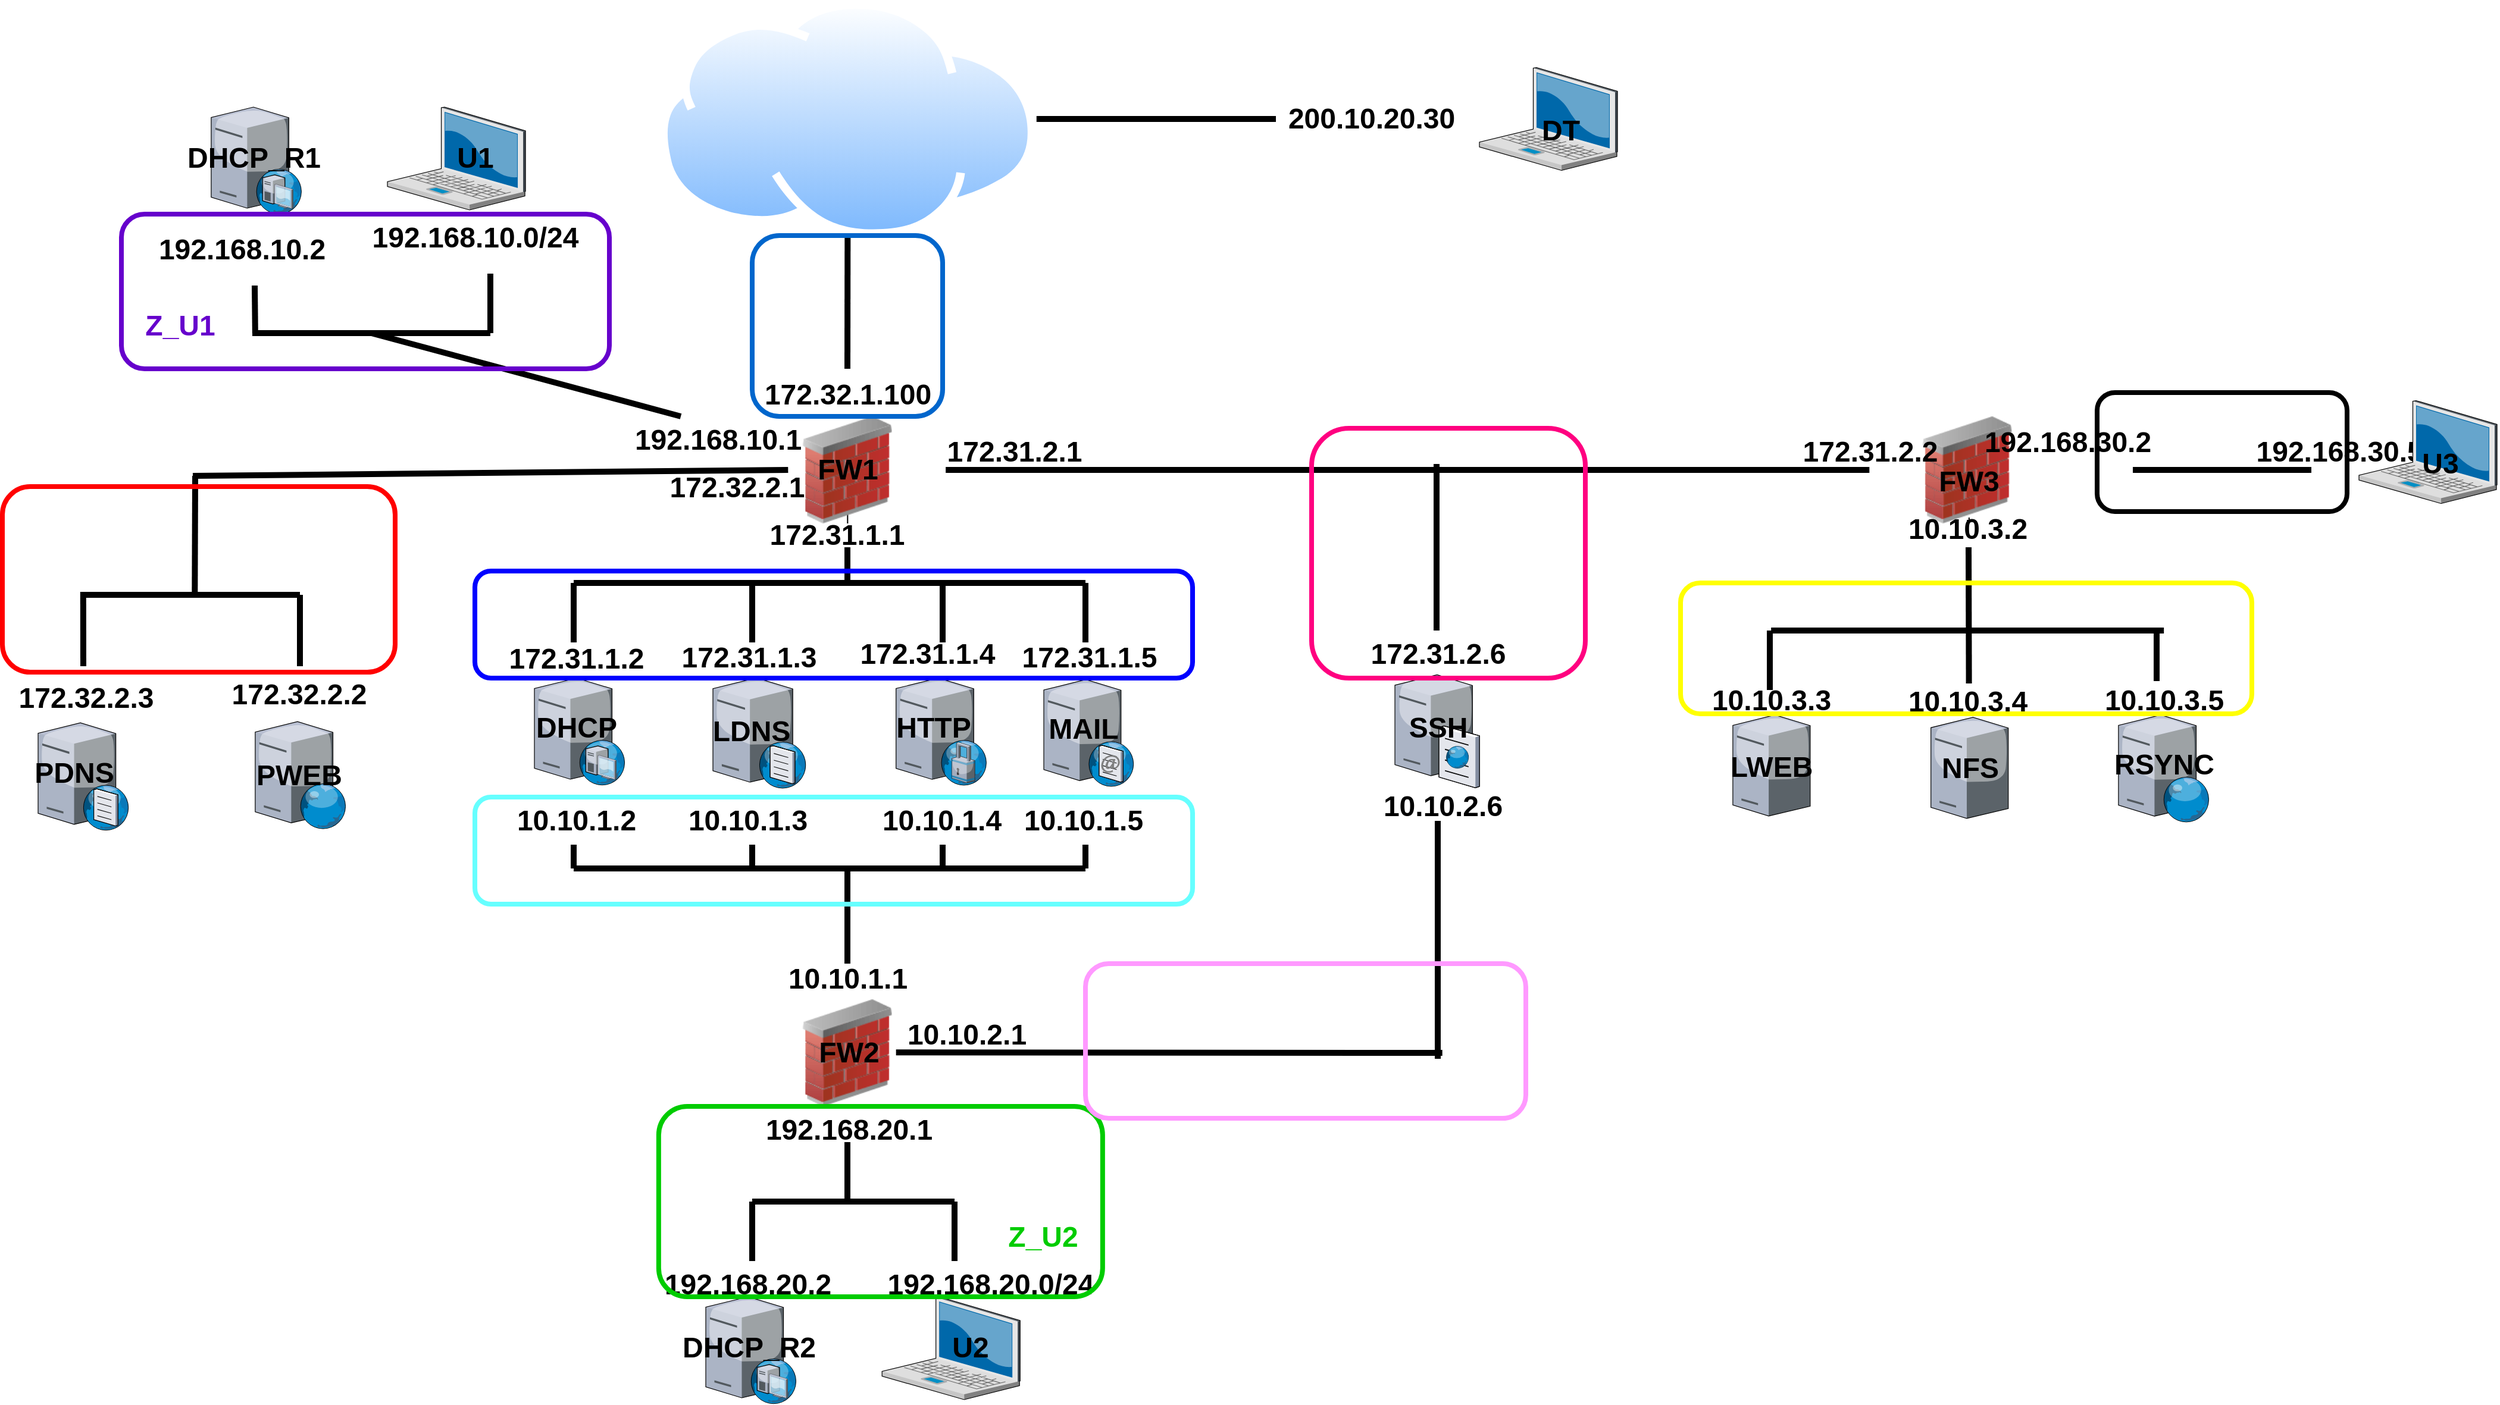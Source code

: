 <mxfile version="20.5.1" type="github">
  <diagram id="6a731a19-8d31-9384-78a2-239565b7b9f0" name="Page-1">
    <mxGraphModel dx="4001" dy="2646" grid="1" gridSize="10" guides="1" tooltips="1" connect="1" arrows="1" fold="1" page="1" pageScale="1" pageWidth="1169" pageHeight="1654" background="#FFFFFF" math="0" shadow="0">
      <root>
        <mxCell id="0" />
        <mxCell id="1" parent="0" />
        <mxCell id="1jXCcoFpXVr-cj9uIh6z-17" style="edgeStyle=elbowEdgeStyle;rounded=0;orthogonalLoop=1;jettySize=auto;elbow=vertical;html=1;exitX=0.5;exitY=1;exitDx=0;exitDy=0;endArrow=none;endFill=0;" parent="1" source="1YaqFMHaYyieEzxT80kR-2257" edge="1">
          <mxGeometry relative="1" as="geometry">
            <mxPoint x="-1409.84" y="-1225" as="targetPoint" />
          </mxGeometry>
        </mxCell>
        <mxCell id="1jXCcoFpXVr-cj9uIh6z-40" style="edgeStyle=none;rounded=0;orthogonalLoop=1;jettySize=auto;html=1;strokeColor=default;endArrow=none;endFill=0;strokeWidth=5;" parent="1" edge="1">
          <mxGeometry relative="1" as="geometry">
            <mxPoint x="-1410" y="-1160" as="targetPoint" />
            <mxPoint x="-1410" y="-1190" as="sourcePoint" />
          </mxGeometry>
        </mxCell>
        <mxCell id="1YaqFMHaYyieEzxT80kR-2257" value="" style="image;html=1;image=img/lib/clip_art/networking/Firewall_02_128x128.png" parent="1" vertex="1">
          <mxGeometry x="-1492.26" y="-1300" width="164.84" height="90" as="geometry" />
        </mxCell>
        <mxCell id="1YaqFMHaYyieEzxT80kR-2258" value="" style="aspect=fixed;perimeter=ellipsePerimeter;html=1;align=center;shadow=0;dashed=0;spacingTop=3;image;image=img/lib/active_directory/internet_cloud.svg;" parent="1" vertex="1">
          <mxGeometry x="-1568.57" y="-1650" width="317.46" height="200" as="geometry" />
        </mxCell>
        <mxCell id="1YaqFMHaYyieEzxT80kR-2264" style="rounded=1;orthogonalLoop=1;jettySize=auto;html=1;strokeColor=#000000;endArrow=none;endFill=0;strokeWidth=5;" parent="1" target="1YaqFMHaYyieEzxT80kR-2258" edge="1">
          <mxGeometry relative="1" as="geometry">
            <mxPoint x="-1410" y="-1340" as="sourcePoint" />
          </mxGeometry>
        </mxCell>
        <mxCell id="1YaqFMHaYyieEzxT80kR-2265" value="FW1" style="text;strokeColor=none;fillColor=none;html=1;fontSize=24;fontStyle=1;verticalAlign=middle;align=center;" parent="1" vertex="1">
          <mxGeometry x="-1459.84" y="-1275" width="100" height="40" as="geometry" />
        </mxCell>
        <mxCell id="1YaqFMHaYyieEzxT80kR-2283" value="" style="verticalLabelPosition=bottom;sketch=0;aspect=fixed;html=1;verticalAlign=top;strokeColor=none;align=center;outlineConnect=0;shape=mxgraph.citrix.dhcp_server;" parent="1" vertex="1">
          <mxGeometry x="-1673" y="-1080" width="76" height="90" as="geometry" />
        </mxCell>
        <mxCell id="1YaqFMHaYyieEzxT80kR-2284" value="" style="verticalLabelPosition=bottom;sketch=0;aspect=fixed;html=1;verticalAlign=top;strokeColor=none;align=center;outlineConnect=0;shape=mxgraph.citrix.dns_server;" parent="1" vertex="1">
          <mxGeometry x="-1523" y="-1082.5" width="78.57" height="95" as="geometry" />
        </mxCell>
        <mxCell id="1YaqFMHaYyieEzxT80kR-2285" value="DHCP" style="text;strokeColor=none;fillColor=none;html=1;fontSize=24;fontStyle=1;verticalAlign=middle;align=center;" parent="1" vertex="1">
          <mxGeometry x="-1673" y="-1048.43" width="70" height="20" as="geometry" />
        </mxCell>
        <mxCell id="1YaqFMHaYyieEzxT80kR-2286" value="LDNS" style="text;strokeColor=none;fillColor=none;html=1;fontSize=24;fontStyle=1;verticalAlign=middle;align=center;" parent="1" vertex="1">
          <mxGeometry x="-1523" y="-1045.94" width="63.84" height="21.87" as="geometry" />
        </mxCell>
        <mxCell id="1YaqFMHaYyieEzxT80kR-2288" value="" style="verticalLabelPosition=bottom;sketch=0;aspect=fixed;html=1;verticalAlign=top;strokeColor=none;align=center;outlineConnect=0;shape=mxgraph.citrix.proxy_server;" parent="1" vertex="1">
          <mxGeometry x="-1369.16" y="-1080.01" width="76.5" height="90" as="geometry" />
        </mxCell>
        <mxCell id="1jXCcoFpXVr-cj9uIh6z-9" value="HTTP" style="text;strokeColor=none;fillColor=none;html=1;fontSize=24;fontStyle=1;verticalAlign=middle;align=center;" parent="1" vertex="1">
          <mxGeometry x="-1369.16" y="-1044.68" width="62.09" height="12.5" as="geometry" />
        </mxCell>
        <mxCell id="1jXCcoFpXVr-cj9uIh6z-41" value="" style="endArrow=none;html=1;rounded=0;strokeColor=default;strokeWidth=5;" parent="1" edge="1">
          <mxGeometry width="50" height="50" relative="1" as="geometry">
            <mxPoint x="-1640" y="-1160" as="sourcePoint" />
            <mxPoint x="-1210" y="-1160" as="targetPoint" />
          </mxGeometry>
        </mxCell>
        <mxCell id="1jXCcoFpXVr-cj9uIh6z-43" value="" style="endArrow=none;html=1;rounded=0;strokeColor=default;strokeWidth=5;" parent="1" edge="1">
          <mxGeometry width="50" height="50" relative="1" as="geometry">
            <mxPoint x="-1640" y="-1110" as="sourcePoint" />
            <mxPoint x="-1640" y="-1160" as="targetPoint" />
          </mxGeometry>
        </mxCell>
        <mxCell id="1jXCcoFpXVr-cj9uIh6z-44" value="" style="endArrow=none;html=1;rounded=0;strokeColor=default;strokeWidth=5;" parent="1" edge="1">
          <mxGeometry width="50" height="50" relative="1" as="geometry">
            <mxPoint x="-1490" y="-1110" as="sourcePoint" />
            <mxPoint x="-1490" y="-1160" as="targetPoint" />
          </mxGeometry>
        </mxCell>
        <mxCell id="1jXCcoFpXVr-cj9uIh6z-45" value="" style="endArrow=none;html=1;rounded=0;strokeColor=default;strokeWidth=5;" parent="1" edge="1">
          <mxGeometry width="50" height="50" relative="1" as="geometry">
            <mxPoint x="-1330" y="-1110" as="sourcePoint" />
            <mxPoint x="-1330" y="-1160" as="targetPoint" />
          </mxGeometry>
        </mxCell>
        <mxCell id="1jXCcoFpXVr-cj9uIh6z-47" value="" style="endArrow=none;html=1;rounded=0;strokeColor=default;strokeWidth=5;" parent="1" edge="1">
          <mxGeometry width="50" height="50" relative="1" as="geometry">
            <mxPoint x="-1210" y="-1110" as="sourcePoint" />
            <mxPoint x="-1210" y="-1160" as="targetPoint" />
          </mxGeometry>
        </mxCell>
        <mxCell id="1jXCcoFpXVr-cj9uIh6z-48" value="" style="endArrow=none;html=1;rounded=0;strokeColor=default;strokeWidth=5;" parent="1" edge="1">
          <mxGeometry width="50" height="50" relative="1" as="geometry">
            <mxPoint x="-1640" y="-920" as="sourcePoint" />
            <mxPoint x="-1210" y="-920" as="targetPoint" />
          </mxGeometry>
        </mxCell>
        <mxCell id="1jXCcoFpXVr-cj9uIh6z-49" value="" style="endArrow=none;html=1;rounded=0;strokeColor=default;strokeWidth=5;" parent="1" edge="1">
          <mxGeometry width="50" height="50" relative="1" as="geometry">
            <mxPoint x="-1640" y="-940" as="sourcePoint" />
            <mxPoint x="-1640" y="-920" as="targetPoint" />
          </mxGeometry>
        </mxCell>
        <mxCell id="1jXCcoFpXVr-cj9uIh6z-50" value="" style="endArrow=none;html=1;rounded=0;strokeColor=default;strokeWidth=5;" parent="1" edge="1">
          <mxGeometry width="50" height="50" relative="1" as="geometry">
            <mxPoint x="-1490" y="-940" as="sourcePoint" />
            <mxPoint x="-1490" y="-920" as="targetPoint" />
          </mxGeometry>
        </mxCell>
        <mxCell id="1jXCcoFpXVr-cj9uIh6z-51" value="" style="endArrow=none;html=1;rounded=0;strokeColor=default;strokeWidth=5;" parent="1" edge="1">
          <mxGeometry width="50" height="50" relative="1" as="geometry">
            <mxPoint x="-1330" y="-940" as="sourcePoint" />
            <mxPoint x="-1330" y="-920" as="targetPoint" />
          </mxGeometry>
        </mxCell>
        <mxCell id="1jXCcoFpXVr-cj9uIh6z-52" value="" style="endArrow=none;html=1;rounded=0;strokeColor=default;strokeWidth=5;" parent="1" edge="1">
          <mxGeometry width="50" height="50" relative="1" as="geometry">
            <mxPoint x="-1210" y="-940" as="sourcePoint" />
            <mxPoint x="-1210" y="-920" as="targetPoint" />
          </mxGeometry>
        </mxCell>
        <mxCell id="1jXCcoFpXVr-cj9uIh6z-53" style="edgeStyle=elbowEdgeStyle;rounded=0;orthogonalLoop=1;jettySize=auto;elbow=vertical;html=1;exitX=0.5;exitY=1;exitDx=0;exitDy=0;endArrow=none;endFill=0;" parent="1" source="1jXCcoFpXVr-cj9uIh6z-54" edge="1">
          <mxGeometry relative="1" as="geometry">
            <mxPoint x="-467.58" y="-1215" as="targetPoint" />
          </mxGeometry>
        </mxCell>
        <mxCell id="1jXCcoFpXVr-cj9uIh6z-54" value="" style="image;html=1;image=img/lib/clip_art/networking/Firewall_02_128x128.png" parent="1" vertex="1">
          <mxGeometry x="-551.33" y="-1300" width="164.84" height="90" as="geometry" />
        </mxCell>
        <mxCell id="1jXCcoFpXVr-cj9uIh6z-55" value="FW3" style="text;strokeColor=none;fillColor=none;html=1;fontSize=24;fontStyle=1;verticalAlign=middle;align=center;" parent="1" vertex="1">
          <mxGeometry x="-517.58" y="-1265" width="100" height="40" as="geometry" />
        </mxCell>
        <mxCell id="1jXCcoFpXVr-cj9uIh6z-57" value="" style="endArrow=none;html=1;rounded=0;strokeColor=#000000;strokeWidth=5;" parent="1" edge="1">
          <mxGeometry width="50" height="50" relative="1" as="geometry">
            <mxPoint x="-1958.35" y="-1150" as="sourcePoint" />
            <mxPoint x="-1958" y="-1250" as="targetPoint" />
          </mxGeometry>
        </mxCell>
        <mxCell id="1jXCcoFpXVr-cj9uIh6z-58" value="" style="endArrow=none;html=1;rounded=0;strokeColor=#000000;strokeWidth=5;" parent="1" edge="1">
          <mxGeometry width="50" height="50" relative="1" as="geometry">
            <mxPoint x="-2050" y="-1150" as="sourcePoint" />
            <mxPoint x="-1870" y="-1150" as="targetPoint" />
            <Array as="points">
              <mxPoint x="-1957.58" y="-1150" />
            </Array>
          </mxGeometry>
        </mxCell>
        <mxCell id="1jXCcoFpXVr-cj9uIh6z-59" value="" style="verticalLabelPosition=bottom;sketch=0;aspect=fixed;html=1;verticalAlign=top;strokeColor=none;align=center;outlineConnect=0;shape=mxgraph.citrix.smtp_server;" parent="1" vertex="1">
          <mxGeometry x="-1245" y="-1081" width="76" height="92" as="geometry" />
        </mxCell>
        <mxCell id="1jXCcoFpXVr-cj9uIh6z-61" value="" style="verticalLabelPosition=bottom;sketch=0;aspect=fixed;html=1;verticalAlign=top;strokeColor=none;align=center;outlineConnect=0;shape=mxgraph.citrix.dns_server;" parent="1" vertex="1">
          <mxGeometry x="-2090" y="-1044.68" width="76.5" height="92.5" as="geometry" />
        </mxCell>
        <mxCell id="1jXCcoFpXVr-cj9uIh6z-62" value="" style="verticalLabelPosition=bottom;sketch=0;aspect=fixed;html=1;verticalAlign=top;strokeColor=none;align=center;outlineConnect=0;shape=mxgraph.citrix.web_server;" parent="1" vertex="1">
          <mxGeometry x="-1907.58" y="-1043.43" width="76.5" height="90" as="geometry" />
        </mxCell>
        <mxCell id="1jXCcoFpXVr-cj9uIh6z-63" value="" style="endArrow=none;html=1;rounded=0;strokeColor=#000000;strokeWidth=5;" parent="1" edge="1">
          <mxGeometry width="50" height="50" relative="1" as="geometry">
            <mxPoint x="-2052" y="-1090" as="sourcePoint" />
            <mxPoint x="-2052.09" y="-1152.5" as="targetPoint" />
          </mxGeometry>
        </mxCell>
        <mxCell id="1jXCcoFpXVr-cj9uIh6z-64" value="" style="endArrow=none;html=1;rounded=0;strokeColor=#000000;strokeWidth=5;" parent="1" edge="1">
          <mxGeometry width="50" height="50" relative="1" as="geometry">
            <mxPoint x="-1870" y="-1090" as="sourcePoint" />
            <mxPoint x="-1870" y="-1150" as="targetPoint" />
          </mxGeometry>
        </mxCell>
        <mxCell id="1jXCcoFpXVr-cj9uIh6z-65" value="MAIL" style="text;strokeColor=none;fillColor=none;html=1;fontSize=24;fontStyle=1;verticalAlign=middle;align=center;" parent="1" vertex="1">
          <mxGeometry x="-1245" y="-1049.07" width="65" height="25" as="geometry" />
        </mxCell>
        <mxCell id="1jXCcoFpXVr-cj9uIh6z-69" value="" style="endArrow=none;html=1;rounded=0;strokeColor=#000000;strokeWidth=5;entryX=0;entryY=0.5;entryDx=0;entryDy=0;" parent="1" target="1YaqFMHaYyieEzxT80kR-2265" edge="1">
          <mxGeometry width="50" height="50" relative="1" as="geometry">
            <mxPoint x="-1960" y="-1250" as="sourcePoint" />
            <mxPoint x="-1550" y="-1280" as="targetPoint" />
          </mxGeometry>
        </mxCell>
        <mxCell id="1jXCcoFpXVr-cj9uIh6z-71" value="" style="endArrow=none;html=1;rounded=0;strokeColor=#000000;strokeWidth=5;exitX=1;exitY=0.5;exitDx=0;exitDy=0;" parent="1" source="1YaqFMHaYyieEzxT80kR-2257" target="1jXCcoFpXVr-cj9uIh6z-54" edge="1">
          <mxGeometry width="50" height="50" relative="1" as="geometry">
            <mxPoint x="-1270" y="-1230" as="sourcePoint" />
            <mxPoint x="-1220" y="-1280" as="targetPoint" />
          </mxGeometry>
        </mxCell>
        <mxCell id="1jXCcoFpXVr-cj9uIh6z-72" value="" style="verticalLabelPosition=bottom;sketch=0;aspect=fixed;html=1;verticalAlign=top;strokeColor=none;align=center;outlineConnect=0;shape=mxgraph.citrix.web_server;" parent="1" vertex="1">
          <mxGeometry x="-342.07" y="-1049.07" width="76.5" height="90" as="geometry" />
        </mxCell>
        <mxCell id="1jXCcoFpXVr-cj9uIh6z-73" value="" style="verticalLabelPosition=bottom;sketch=0;aspect=fixed;html=1;verticalAlign=top;strokeColor=none;align=center;outlineConnect=0;shape=mxgraph.citrix.tower_server;" parent="1" vertex="1">
          <mxGeometry x="-499.65" y="-1047.08" width="65" height="85" as="geometry" />
        </mxCell>
        <mxCell id="1jXCcoFpXVr-cj9uIh6z-75" value="" style="verticalLabelPosition=bottom;sketch=0;aspect=fixed;html=1;verticalAlign=top;strokeColor=none;align=center;outlineConnect=0;shape=mxgraph.citrix.tower_server;" parent="1" vertex="1">
          <mxGeometry x="-666.07" y="-1049.07" width="65" height="85" as="geometry" />
        </mxCell>
        <mxCell id="1jXCcoFpXVr-cj9uIh6z-76" value="" style="endArrow=none;html=1;rounded=0;strokeColor=#000000;strokeWidth=5;" parent="1" edge="1">
          <mxGeometry width="50" height="50" relative="1" as="geometry">
            <mxPoint x="-635" y="-1070" as="sourcePoint" />
            <mxPoint x="-635" y="-1120" as="targetPoint" />
          </mxGeometry>
        </mxCell>
        <mxCell id="1jXCcoFpXVr-cj9uIh6z-77" value="" style="endArrow=none;html=1;rounded=0;strokeColor=#000000;strokeWidth=5;" parent="1" edge="1">
          <mxGeometry width="50" height="50" relative="1" as="geometry">
            <mxPoint x="-467.7" y="-1075.51" as="sourcePoint" />
            <mxPoint x="-468" y="-1190" as="targetPoint" />
          </mxGeometry>
        </mxCell>
        <mxCell id="1jXCcoFpXVr-cj9uIh6z-78" value="" style="endArrow=none;html=1;rounded=0;strokeColor=#000000;strokeWidth=5;" parent="1" edge="1">
          <mxGeometry width="50" height="50" relative="1" as="geometry">
            <mxPoint x="-310.0" y="-1077.5" as="sourcePoint" />
            <mxPoint x="-310" y="-1120" as="targetPoint" />
          </mxGeometry>
        </mxCell>
        <mxCell id="1jXCcoFpXVr-cj9uIh6z-79" value="" style="endArrow=none;html=1;rounded=0;strokeColor=#000000;strokeWidth=5;" parent="1" edge="1">
          <mxGeometry width="50" height="50" relative="1" as="geometry">
            <mxPoint x="-633.91" y="-1120" as="sourcePoint" />
            <mxPoint x="-303.91" y="-1120" as="targetPoint" />
          </mxGeometry>
        </mxCell>
        <mxCell id="1jXCcoFpXVr-cj9uIh6z-81" value="" style="verticalLabelPosition=bottom;sketch=0;aspect=fixed;html=1;verticalAlign=top;strokeColor=none;align=center;outlineConnect=0;shape=mxgraph.citrix.laptop_2;" parent="1" vertex="1">
          <mxGeometry x="-879" y="-1593.25" width="116" height="86.5" as="geometry" />
        </mxCell>
        <mxCell id="1jXCcoFpXVr-cj9uIh6z-82" value="" style="endArrow=none;html=1;rounded=0;strokeColor=#000000;strokeWidth=5;" parent="1" edge="1">
          <mxGeometry width="50" height="50" relative="1" as="geometry">
            <mxPoint x="-330" y="-1255" as="sourcePoint" />
            <mxPoint x="-180" y="-1255" as="targetPoint" />
          </mxGeometry>
        </mxCell>
        <mxCell id="1jXCcoFpXVr-cj9uIh6z-83" value="" style="endArrow=none;html=1;rounded=0;strokeColor=#000000;strokeWidth=5;" parent="1" edge="1">
          <mxGeometry width="50" height="50" relative="1" as="geometry">
            <mxPoint x="-915" y="-1120" as="sourcePoint" />
            <mxPoint x="-915" y="-1260" as="targetPoint" />
          </mxGeometry>
        </mxCell>
        <mxCell id="1jXCcoFpXVr-cj9uIh6z-84" value="" style="verticalLabelPosition=bottom;sketch=0;aspect=fixed;html=1;verticalAlign=top;strokeColor=none;align=center;outlineConnect=0;shape=mxgraph.citrix.ftp_server;" parent="1" vertex="1">
          <mxGeometry x="-950" y="-1085" width="71" height="97" as="geometry" />
        </mxCell>
        <mxCell id="1jXCcoFpXVr-cj9uIh6z-85" value="SSH" style="text;strokeColor=none;fillColor=none;html=1;fontSize=24;fontStyle=1;verticalAlign=middle;align=center;" parent="1" vertex="1">
          <mxGeometry x="-964" y="-1058" width="100" height="40" as="geometry" />
        </mxCell>
        <mxCell id="1jXCcoFpXVr-cj9uIh6z-86" value="" style="endArrow=none;html=1;rounded=0;strokeColor=#000000;strokeWidth=5;" parent="1" edge="1">
          <mxGeometry width="50" height="50" relative="1" as="geometry">
            <mxPoint x="-914" y="-770" as="sourcePoint" />
            <mxPoint x="-914" y="-960" as="targetPoint" />
            <Array as="points">
              <mxPoint x="-914" y="-760" />
              <mxPoint x="-914" y="-770" />
            </Array>
          </mxGeometry>
        </mxCell>
        <mxCell id="1jXCcoFpXVr-cj9uIh6z-87" value="PWEB" style="text;strokeColor=none;fillColor=none;html=1;fontSize=24;fontStyle=1;verticalAlign=middle;align=center;" parent="1" vertex="1">
          <mxGeometry x="-1910.08" y="-1008.43" width="79" height="20" as="geometry" />
        </mxCell>
        <mxCell id="1jXCcoFpXVr-cj9uIh6z-88" value="PDNS" style="text;strokeColor=none;fillColor=none;html=1;fontSize=24;fontStyle=1;verticalAlign=middle;align=center;" parent="1" vertex="1">
          <mxGeometry x="-2100" y="-1012.43" width="80" height="24" as="geometry" />
        </mxCell>
        <mxCell id="1jXCcoFpXVr-cj9uIh6z-90" value="" style="image;html=1;image=img/lib/clip_art/networking/Firewall_02_128x128.png" parent="1" vertex="1">
          <mxGeometry x="-1492.26" y="-810" width="164.84" height="90" as="geometry" />
        </mxCell>
        <mxCell id="1jXCcoFpXVr-cj9uIh6z-91" value="FW2" style="text;strokeColor=none;fillColor=none;html=1;fontSize=24;fontStyle=1;verticalAlign=middle;align=center;" parent="1" vertex="1">
          <mxGeometry x="-1459.16" y="-785" width="100" height="40" as="geometry" />
        </mxCell>
        <mxCell id="1jXCcoFpXVr-cj9uIh6z-92" value="" style="endArrow=none;html=1;rounded=0;strokeColor=#000000;strokeWidth=5;" parent="1" edge="1">
          <mxGeometry width="50" height="50" relative="1" as="geometry">
            <mxPoint x="-1410" y="-840" as="sourcePoint" />
            <mxPoint x="-1410" y="-920" as="targetPoint" />
          </mxGeometry>
        </mxCell>
        <mxCell id="1jXCcoFpXVr-cj9uIh6z-93" value="" style="endArrow=none;html=1;rounded=0;strokeColor=#000000;strokeWidth=5;" parent="1" edge="1">
          <mxGeometry width="50" height="50" relative="1" as="geometry">
            <mxPoint x="-1410" y="-640" as="sourcePoint" />
            <mxPoint x="-1410" y="-690" as="targetPoint" />
          </mxGeometry>
        </mxCell>
        <mxCell id="1jXCcoFpXVr-cj9uIh6z-94" value="" style="endArrow=none;html=1;rounded=0;strokeColor=#000000;strokeWidth=5;" parent="1" edge="1">
          <mxGeometry width="50" height="50" relative="1" as="geometry">
            <mxPoint x="-1490" y="-640" as="sourcePoint" />
            <mxPoint x="-1320" y="-640" as="targetPoint" />
          </mxGeometry>
        </mxCell>
        <mxCell id="1jXCcoFpXVr-cj9uIh6z-95" value="" style="endArrow=none;html=1;rounded=0;strokeColor=#000000;strokeWidth=5;" parent="1" edge="1">
          <mxGeometry width="50" height="50" relative="1" as="geometry">
            <mxPoint x="-1490" y="-590" as="sourcePoint" />
            <mxPoint x="-1490" y="-640" as="targetPoint" />
          </mxGeometry>
        </mxCell>
        <mxCell id="1jXCcoFpXVr-cj9uIh6z-96" value="" style="endArrow=none;html=1;rounded=0;strokeColor=#000000;strokeWidth=5;" parent="1" edge="1">
          <mxGeometry width="50" height="50" relative="1" as="geometry">
            <mxPoint x="-1320" y="-590" as="sourcePoint" />
            <mxPoint x="-1320" y="-640" as="targetPoint" />
          </mxGeometry>
        </mxCell>
        <mxCell id="1jXCcoFpXVr-cj9uIh6z-97" value="" style="verticalLabelPosition=bottom;sketch=0;aspect=fixed;html=1;verticalAlign=top;strokeColor=none;align=center;outlineConnect=0;shape=mxgraph.citrix.dhcp_server;" parent="1" vertex="1">
          <mxGeometry x="-1529" y="-560" width="76" height="90" as="geometry" />
        </mxCell>
        <mxCell id="1jXCcoFpXVr-cj9uIh6z-98" value="" style="verticalLabelPosition=bottom;sketch=0;aspect=fixed;html=1;verticalAlign=top;strokeColor=none;align=center;outlineConnect=0;shape=mxgraph.citrix.laptop_2;" parent="1" vertex="1">
          <mxGeometry x="-1380.91" y="-560" width="116" height="86.5" as="geometry" />
        </mxCell>
        <mxCell id="1jXCcoFpXVr-cj9uIh6z-99" value="" style="endArrow=none;html=1;rounded=0;strokeColor=#000000;strokeWidth=5;" parent="1" edge="1">
          <mxGeometry width="50" height="50" relative="1" as="geometry">
            <mxPoint x="-1369.16" y="-765.34" as="sourcePoint" />
            <mxPoint x="-910.16" y="-765" as="targetPoint" />
          </mxGeometry>
        </mxCell>
        <mxCell id="1jXCcoFpXVr-cj9uIh6z-100" value="NFS" style="text;strokeColor=none;fillColor=none;html=1;fontSize=24;fontStyle=1;verticalAlign=middle;align=center;" parent="1" vertex="1">
          <mxGeometry x="-517.15" y="-1024.07" width="100" height="40" as="geometry" />
        </mxCell>
        <mxCell id="1jXCcoFpXVr-cj9uIh6z-101" value="RSYNC" style="text;strokeColor=none;fillColor=none;html=1;fontSize=24;fontStyle=1;verticalAlign=middle;align=center;" parent="1" vertex="1">
          <mxGeometry x="-354.24" y="-1026.57" width="100" height="40" as="geometry" />
        </mxCell>
        <mxCell id="1jXCcoFpXVr-cj9uIh6z-102" value="LWEB" style="text;strokeColor=none;fillColor=none;html=1;fontSize=24;fontStyle=1;verticalAlign=middle;align=center;" parent="1" vertex="1">
          <mxGeometry x="-683.57" y="-1024.58" width="100" height="40" as="geometry" />
        </mxCell>
        <mxCell id="1jXCcoFpXVr-cj9uIh6z-103" value="DHCP_R2" style="text;strokeColor=none;fillColor=none;html=1;fontSize=24;fontStyle=1;verticalAlign=middle;align=center;" parent="1" vertex="1">
          <mxGeometry x="-1534" y="-534.25" width="81" height="35" as="geometry" />
        </mxCell>
        <mxCell id="xXtHXDpP3TSkbvL2k7ko-1" value="172.32.2.3" style="text;strokeColor=none;fillColor=none;html=1;fontSize=24;fontStyle=1;verticalAlign=middle;align=center;" vertex="1" parent="1">
          <mxGeometry x="-2100" y="-1083" width="100" height="40" as="geometry" />
        </mxCell>
        <mxCell id="xXtHXDpP3TSkbvL2k7ko-2" value="172.32.2.2" style="text;strokeColor=none;fillColor=none;html=1;fontSize=24;fontStyle=1;verticalAlign=middle;align=center;" vertex="1" parent="1">
          <mxGeometry x="-1920.58" y="-1085.94" width="100" height="40" as="geometry" />
        </mxCell>
        <mxCell id="xXtHXDpP3TSkbvL2k7ko-3" value="172.32.2.1" style="text;strokeColor=none;fillColor=none;html=1;fontSize=24;fontStyle=1;verticalAlign=middle;align=center;" vertex="1" parent="1">
          <mxGeometry x="-1553" y="-1260" width="100" height="40" as="geometry" />
        </mxCell>
        <mxCell id="xXtHXDpP3TSkbvL2k7ko-4" value="" style="rounded=1;whiteSpace=wrap;html=1;fillColor=none;strokeColor=#FF0000;fillStyle=hatch;glass=0;shadow=0;gradientColor=none;strokeWidth=4;" vertex="1" parent="1">
          <mxGeometry x="-2120" y="-1240.94" width="330" height="155.94" as="geometry" />
        </mxCell>
        <mxCell id="xXtHXDpP3TSkbvL2k7ko-5" value="172.31.1.2" style="text;strokeColor=none;fillColor=none;html=1;fontSize=24;fontStyle=1;verticalAlign=middle;align=center;shadow=0;glass=0;fillStyle=hatch;strokeWidth=4;" vertex="1" parent="1">
          <mxGeometry x="-1688" y="-1116" width="100" height="40" as="geometry" />
        </mxCell>
        <mxCell id="xXtHXDpP3TSkbvL2k7ko-6" value="172.31.1.3" style="text;strokeColor=none;fillColor=none;html=1;fontSize=24;fontStyle=1;verticalAlign=middle;align=center;shadow=0;glass=0;fillStyle=hatch;strokeWidth=4;" vertex="1" parent="1">
          <mxGeometry x="-1543.5" y="-1117.5" width="100" height="40" as="geometry" />
        </mxCell>
        <mxCell id="xXtHXDpP3TSkbvL2k7ko-7" value="172.31.1.4" style="text;strokeColor=none;fillColor=none;html=1;fontSize=24;fontStyle=1;verticalAlign=middle;align=center;shadow=0;glass=0;fillStyle=hatch;strokeWidth=4;" vertex="1" parent="1">
          <mxGeometry x="-1392.66" y="-1120" width="100" height="40" as="geometry" />
        </mxCell>
        <mxCell id="xXtHXDpP3TSkbvL2k7ko-8" value="172.31.1.5" style="text;strokeColor=none;fillColor=none;html=1;fontSize=24;fontStyle=1;verticalAlign=middle;align=center;shadow=0;glass=0;fillStyle=hatch;strokeWidth=4;" vertex="1" parent="1">
          <mxGeometry x="-1257" y="-1117.5" width="100" height="40" as="geometry" />
        </mxCell>
        <mxCell id="xXtHXDpP3TSkbvL2k7ko-9" value="10.10.1.2" style="text;strokeColor=none;fillColor=none;html=1;fontSize=24;fontStyle=1;verticalAlign=middle;align=center;shadow=0;glass=0;fillStyle=hatch;strokeWidth=4;" vertex="1" parent="1">
          <mxGeometry x="-1688" y="-980" width="100" height="40" as="geometry" />
        </mxCell>
        <mxCell id="xXtHXDpP3TSkbvL2k7ko-11" value="10.10.1.3" style="text;strokeColor=none;fillColor=none;html=1;fontSize=24;fontStyle=1;verticalAlign=middle;align=center;shadow=0;glass=0;fillStyle=hatch;strokeWidth=4;" vertex="1" parent="1">
          <mxGeometry x="-1544.43" y="-980" width="100" height="40" as="geometry" />
        </mxCell>
        <mxCell id="xXtHXDpP3TSkbvL2k7ko-12" value="10.10.1.4" style="text;strokeColor=none;fillColor=none;html=1;fontSize=24;fontStyle=1;verticalAlign=middle;align=center;shadow=0;glass=0;fillStyle=hatch;strokeWidth=4;" vertex="1" parent="1">
          <mxGeometry x="-1380.91" y="-980" width="100" height="40" as="geometry" />
        </mxCell>
        <mxCell id="xXtHXDpP3TSkbvL2k7ko-13" value="10.10.1.5" style="text;strokeColor=none;fillColor=none;html=1;fontSize=24;fontStyle=1;verticalAlign=middle;align=center;shadow=0;glass=0;fillStyle=hatch;strokeWidth=4;" vertex="1" parent="1">
          <mxGeometry x="-1262.5" y="-980" width="100" height="40" as="geometry" />
        </mxCell>
        <mxCell id="xXtHXDpP3TSkbvL2k7ko-14" value="10.10.1.1" style="text;strokeColor=none;fillColor=none;html=1;fontSize=24;fontStyle=1;verticalAlign=middle;align=center;shadow=0;glass=0;fillStyle=hatch;strokeWidth=4;" vertex="1" parent="1">
          <mxGeometry x="-1459.84" y="-847" width="100" height="40" as="geometry" />
        </mxCell>
        <mxCell id="xXtHXDpP3TSkbvL2k7ko-15" value="10.10.2.1" style="text;strokeColor=none;fillColor=none;html=1;fontSize=24;fontStyle=1;verticalAlign=middle;align=center;shadow=0;glass=0;fillStyle=hatch;strokeWidth=4;" vertex="1" parent="1">
          <mxGeometry x="-1359.84" y="-800" width="100" height="40" as="geometry" />
        </mxCell>
        <mxCell id="xXtHXDpP3TSkbvL2k7ko-16" value="192.168.20.1" style="text;strokeColor=none;fillColor=none;html=1;fontSize=24;fontStyle=1;verticalAlign=middle;align=center;shadow=0;glass=0;fillStyle=hatch;strokeWidth=4;" vertex="1" parent="1">
          <mxGeometry x="-1458.84" y="-720" width="100" height="40" as="geometry" />
        </mxCell>
        <mxCell id="xXtHXDpP3TSkbvL2k7ko-18" value="192.168.20.2" style="text;strokeColor=none;fillColor=none;html=1;fontSize=24;fontStyle=1;verticalAlign=middle;align=center;shadow=0;glass=0;fillStyle=hatch;strokeWidth=4;" vertex="1" parent="1">
          <mxGeometry x="-1544.43" y="-590" width="100" height="40" as="geometry" />
        </mxCell>
        <mxCell id="xXtHXDpP3TSkbvL2k7ko-20" value="192.168.20.0/24" style="text;strokeColor=none;fillColor=none;html=1;fontSize=24;fontStyle=1;verticalAlign=middle;align=center;shadow=0;glass=0;fillStyle=hatch;strokeWidth=4;" vertex="1" parent="1">
          <mxGeometry x="-1340" y="-590" width="100" height="40" as="geometry" />
        </mxCell>
        <mxCell id="xXtHXDpP3TSkbvL2k7ko-21" value="172.31.1.1" style="text;strokeColor=none;fillColor=none;html=1;fontSize=24;fontStyle=1;verticalAlign=middle;align=center;shadow=0;glass=0;fillStyle=hatch;strokeWidth=4;" vertex="1" parent="1">
          <mxGeometry x="-1469.16" y="-1220" width="100" height="40" as="geometry" />
        </mxCell>
        <mxCell id="xXtHXDpP3TSkbvL2k7ko-22" value="172.32.1.100" style="text;strokeColor=none;fillColor=none;html=1;fontSize=24;fontStyle=1;verticalAlign=middle;align=center;" vertex="1" parent="1">
          <mxGeometry x="-1459.84" y="-1338" width="100" height="40" as="geometry" />
        </mxCell>
        <mxCell id="xXtHXDpP3TSkbvL2k7ko-25" value="172.31.2.1" style="text;strokeColor=none;fillColor=none;html=1;fontSize=24;fontStyle=1;verticalAlign=middle;align=center;shadow=0;glass=0;fillStyle=hatch;strokeWidth=4;" vertex="1" parent="1">
          <mxGeometry x="-1320" y="-1290" width="100" height="40" as="geometry" />
        </mxCell>
        <mxCell id="xXtHXDpP3TSkbvL2k7ko-26" value="172.31.2.6" style="text;strokeColor=none;fillColor=none;html=1;fontSize=24;fontStyle=1;verticalAlign=middle;align=center;shadow=0;glass=0;fillStyle=hatch;strokeWidth=4;" vertex="1" parent="1">
          <mxGeometry x="-964.5" y="-1120" width="100" height="40" as="geometry" />
        </mxCell>
        <mxCell id="xXtHXDpP3TSkbvL2k7ko-27" value="10.10.2.6" style="text;strokeColor=none;fillColor=none;html=1;fontSize=24;fontStyle=1;verticalAlign=middle;align=center;shadow=0;glass=0;fillStyle=hatch;strokeWidth=4;" vertex="1" parent="1">
          <mxGeometry x="-960" y="-992.18" width="100" height="40" as="geometry" />
        </mxCell>
        <mxCell id="xXtHXDpP3TSkbvL2k7ko-28" value="10.10.3.2" style="text;strokeColor=none;fillColor=none;html=1;fontSize=24;fontStyle=1;verticalAlign=middle;align=center;shadow=0;glass=0;fillStyle=hatch;strokeWidth=4;" vertex="1" parent="1">
          <mxGeometry x="-518.91" y="-1225" width="100" height="40" as="geometry" />
        </mxCell>
        <mxCell id="xXtHXDpP3TSkbvL2k7ko-29" value="10.10.3.3" style="text;strokeColor=none;fillColor=none;html=1;fontSize=24;fontStyle=1;verticalAlign=middle;align=center;shadow=0;glass=0;fillStyle=hatch;strokeWidth=4;" vertex="1" parent="1">
          <mxGeometry x="-683.57" y="-1081" width="100" height="40" as="geometry" />
        </mxCell>
        <mxCell id="xXtHXDpP3TSkbvL2k7ko-30" value="10.10.3.4" style="text;strokeColor=none;fillColor=none;html=1;fontSize=24;fontStyle=1;verticalAlign=middle;align=center;shadow=0;glass=0;fillStyle=hatch;strokeWidth=4;" vertex="1" parent="1">
          <mxGeometry x="-518.91" y="-1080" width="100" height="40" as="geometry" />
        </mxCell>
        <mxCell id="xXtHXDpP3TSkbvL2k7ko-31" value="10.10.3.5" style="text;strokeColor=none;fillColor=none;html=1;fontSize=24;fontStyle=1;verticalAlign=middle;align=center;shadow=0;glass=0;fillStyle=hatch;strokeWidth=4;" vertex="1" parent="1">
          <mxGeometry x="-354.24" y="-1081" width="100" height="40" as="geometry" />
        </mxCell>
        <mxCell id="xXtHXDpP3TSkbvL2k7ko-32" value="192.168.30.2" style="text;strokeColor=none;fillColor=none;html=1;fontSize=24;fontStyle=1;verticalAlign=middle;align=center;shadow=0;glass=0;fillStyle=hatch;strokeWidth=4;" vertex="1" parent="1">
          <mxGeometry x="-434.65" y="-1298" width="100" height="40" as="geometry" />
        </mxCell>
        <mxCell id="xXtHXDpP3TSkbvL2k7ko-33" value="192.168.30.50" style="text;strokeColor=none;fillColor=none;html=1;fontSize=24;fontStyle=1;verticalAlign=middle;align=center;shadow=0;glass=0;fillStyle=hatch;strokeWidth=4;" vertex="1" parent="1">
          <mxGeometry x="-200.0" y="-1290" width="100" height="40" as="geometry" />
        </mxCell>
        <mxCell id="xXtHXDpP3TSkbvL2k7ko-36" value="U2" style="text;strokeColor=none;fillColor=none;html=1;fontSize=24;fontStyle=1;verticalAlign=middle;align=center;shadow=0;glass=0;fillStyle=hatch;strokeWidth=4;" vertex="1" parent="1">
          <mxGeometry x="-1357" y="-537" width="100" height="40" as="geometry" />
        </mxCell>
        <mxCell id="xXtHXDpP3TSkbvL2k7ko-37" value="DT" style="text;strokeColor=none;fillColor=none;html=1;fontSize=24;fontStyle=1;verticalAlign=middle;align=center;shadow=0;glass=0;fillStyle=hatch;strokeWidth=4;" vertex="1" parent="1">
          <mxGeometry x="-861.5" y="-1560" width="100" height="40" as="geometry" />
        </mxCell>
        <mxCell id="xXtHXDpP3TSkbvL2k7ko-38" value="172.31.2.2" style="text;strokeColor=none;fillColor=none;html=1;fontSize=24;fontStyle=1;verticalAlign=middle;align=center;shadow=0;glass=0;fillStyle=hatch;strokeWidth=4;" vertex="1" parent="1">
          <mxGeometry x="-601.07" y="-1290" width="100" height="40" as="geometry" />
        </mxCell>
        <mxCell id="xXtHXDpP3TSkbvL2k7ko-39" value="" style="endArrow=none;html=1;rounded=0;strokeWidth=5;" edge="1" parent="1">
          <mxGeometry width="50" height="50" relative="1" as="geometry">
            <mxPoint x="-1810" y="-1370" as="sourcePoint" />
            <mxPoint x="-1550" y="-1300" as="targetPoint" />
          </mxGeometry>
        </mxCell>
        <mxCell id="xXtHXDpP3TSkbvL2k7ko-40" value="" style="verticalLabelPosition=bottom;sketch=0;aspect=fixed;html=1;verticalAlign=top;strokeColor=none;align=center;outlineConnect=0;shape=mxgraph.citrix.dhcp_server;" vertex="1" parent="1">
          <mxGeometry x="-1944.57" y="-1560" width="76" height="90" as="geometry" />
        </mxCell>
        <mxCell id="xXtHXDpP3TSkbvL2k7ko-41" value="" style="verticalLabelPosition=bottom;sketch=0;aspect=fixed;html=1;verticalAlign=top;strokeColor=none;align=center;outlineConnect=0;shape=mxgraph.citrix.laptop_2;" vertex="1" parent="1">
          <mxGeometry x="-1796.48" y="-1560" width="116" height="86.5" as="geometry" />
        </mxCell>
        <mxCell id="xXtHXDpP3TSkbvL2k7ko-42" value="DHCP_R1" style="text;strokeColor=none;fillColor=none;html=1;fontSize=24;fontStyle=1;verticalAlign=middle;align=center;" vertex="1" parent="1">
          <mxGeometry x="-1949.57" y="-1534.25" width="81" height="35" as="geometry" />
        </mxCell>
        <mxCell id="xXtHXDpP3TSkbvL2k7ko-43" value="192.168.10.2" style="text;strokeColor=none;fillColor=none;html=1;fontSize=24;fontStyle=1;verticalAlign=middle;align=center;shadow=0;glass=0;fillStyle=hatch;strokeWidth=4;" vertex="1" parent="1">
          <mxGeometry x="-1968.57" y="-1460" width="100" height="40" as="geometry" />
        </mxCell>
        <mxCell id="xXtHXDpP3TSkbvL2k7ko-44" value="192.168.10.0/24" style="text;strokeColor=none;fillColor=none;html=1;fontSize=24;fontStyle=1;verticalAlign=middle;align=center;shadow=0;glass=0;fillStyle=hatch;strokeWidth=4;" vertex="1" parent="1">
          <mxGeometry x="-1773" y="-1470" width="100" height="40" as="geometry" />
        </mxCell>
        <mxCell id="xXtHXDpP3TSkbvL2k7ko-45" value="U1" style="text;strokeColor=none;fillColor=none;html=1;fontSize=24;fontStyle=1;verticalAlign=middle;align=center;shadow=0;glass=0;fillStyle=hatch;strokeWidth=4;" vertex="1" parent="1">
          <mxGeometry x="-1772.57" y="-1537" width="100" height="40" as="geometry" />
        </mxCell>
        <mxCell id="xXtHXDpP3TSkbvL2k7ko-46" value="" style="html=1;rounded=0;strokeWidth=5;endArrow=none;endFill=0;" edge="1" parent="1">
          <mxGeometry width="100" relative="1" as="geometry">
            <mxPoint x="-1910" y="-1370" as="sourcePoint" />
            <mxPoint x="-1810" y="-1370" as="targetPoint" />
          </mxGeometry>
        </mxCell>
        <mxCell id="xXtHXDpP3TSkbvL2k7ko-47" value="" style="html=1;rounded=0;strokeWidth=5;endArrow=none;endFill=0;" edge="1" parent="1">
          <mxGeometry width="100" relative="1" as="geometry">
            <mxPoint x="-1810" y="-1370" as="sourcePoint" />
            <mxPoint x="-1710" y="-1370" as="targetPoint" />
          </mxGeometry>
        </mxCell>
        <mxCell id="xXtHXDpP3TSkbvL2k7ko-48" value="" style="html=1;rounded=0;strokeWidth=5;endArrow=none;endFill=0;" edge="1" parent="1">
          <mxGeometry width="100" relative="1" as="geometry">
            <mxPoint x="-1908" y="-1410" as="sourcePoint" />
            <mxPoint x="-1907.58" y="-1370" as="targetPoint" />
          </mxGeometry>
        </mxCell>
        <mxCell id="xXtHXDpP3TSkbvL2k7ko-49" value="" style="html=1;rounded=0;strokeWidth=5;endArrow=none;endFill=0;" edge="1" parent="1">
          <mxGeometry width="100" relative="1" as="geometry">
            <mxPoint x="-1710" y="-1370" as="sourcePoint" />
            <mxPoint x="-1710" y="-1420" as="targetPoint" />
          </mxGeometry>
        </mxCell>
        <mxCell id="xXtHXDpP3TSkbvL2k7ko-50" value="192.168.10.1" style="text;strokeColor=none;fillColor=none;html=1;fontSize=24;fontStyle=1;verticalAlign=middle;align=center;shadow=0;glass=0;fillStyle=hatch;strokeWidth=4;" vertex="1" parent="1">
          <mxGeometry x="-1568.57" y="-1300" width="100" height="40" as="geometry" />
        </mxCell>
        <mxCell id="xXtHXDpP3TSkbvL2k7ko-51" value="" style="rounded=1;whiteSpace=wrap;html=1;shadow=0;glass=0;fillStyle=hatch;strokeColor=#0000FF;strokeWidth=4;fillColor=none;gradientColor=none;" vertex="1" parent="1">
          <mxGeometry x="-1723" y="-1170" width="603" height="90" as="geometry" />
        </mxCell>
        <mxCell id="xXtHXDpP3TSkbvL2k7ko-52" value="" style="rounded=1;whiteSpace=wrap;html=1;shadow=0;glass=0;fillStyle=hatch;strokeColor=#00CC00;strokeWidth=4;fillColor=none;gradientColor=none;" vertex="1" parent="1">
          <mxGeometry x="-1568.57" y="-720" width="373" height="160" as="geometry" />
        </mxCell>
        <mxCell id="xXtHXDpP3TSkbvL2k7ko-53" value="" style="rounded=1;whiteSpace=wrap;html=1;shadow=0;glass=0;fillStyle=hatch;strokeColor=#FF0080;strokeWidth=4;fillColor=none;gradientColor=none;" vertex="1" parent="1">
          <mxGeometry x="-1020" y="-1290" width="230" height="210" as="geometry" />
        </mxCell>
        <mxCell id="xXtHXDpP3TSkbvL2k7ko-54" value="" style="rounded=1;whiteSpace=wrap;html=1;shadow=0;glass=0;fillStyle=hatch;strokeColor=#FFFF00;strokeWidth=4;fillColor=none;gradientColor=none;" vertex="1" parent="1">
          <mxGeometry x="-710" y="-1160" width="480" height="110" as="geometry" />
        </mxCell>
        <mxCell id="xXtHXDpP3TSkbvL2k7ko-55" value="" style="rounded=1;whiteSpace=wrap;html=1;shadow=0;glass=0;fillStyle=hatch;strokeColor=#000000;strokeWidth=4;fillColor=none;gradientColor=none;" vertex="1" parent="1">
          <mxGeometry x="-360" y="-1320" width="210" height="100" as="geometry" />
        </mxCell>
        <mxCell id="xXtHXDpP3TSkbvL2k7ko-57" value="" style="rounded=1;whiteSpace=wrap;html=1;shadow=0;glass=0;fillStyle=hatch;strokeColor=#6600CC;strokeWidth=4;fillColor=none;gradientColor=none;" vertex="1" parent="1">
          <mxGeometry x="-2020" y="-1470" width="410" height="130" as="geometry" />
        </mxCell>
        <mxCell id="xXtHXDpP3TSkbvL2k7ko-58" value="" style="rounded=1;whiteSpace=wrap;html=1;shadow=0;glass=0;fillStyle=hatch;strokeColor=#66FFFF;strokeWidth=4;fillColor=none;gradientColor=none;" vertex="1" parent="1">
          <mxGeometry x="-1723" y="-980" width="603" height="90" as="geometry" />
        </mxCell>
        <mxCell id="xXtHXDpP3TSkbvL2k7ko-59" value="" style="rounded=1;whiteSpace=wrap;html=1;shadow=0;glass=0;fillStyle=hatch;strokeColor=#FF99FF;strokeWidth=4;fillColor=none;gradientColor=none;" vertex="1" parent="1">
          <mxGeometry x="-1210" y="-840" width="370" height="130" as="geometry" />
        </mxCell>
        <mxCell id="xXtHXDpP3TSkbvL2k7ko-60" value="" style="rounded=1;whiteSpace=wrap;html=1;shadow=0;glass=0;fillStyle=hatch;strokeColor=#0066CC;strokeWidth=4;fillColor=none;gradientColor=none;" vertex="1" parent="1">
          <mxGeometry x="-1490" y="-1452" width="160" height="152" as="geometry" />
        </mxCell>
        <mxCell id="xXtHXDpP3TSkbvL2k7ko-61" value="" style="endArrow=none;html=1;rounded=0;strokeWidth=5;" edge="1" parent="1" source="1YaqFMHaYyieEzxT80kR-2258">
          <mxGeometry width="50" height="50" relative="1" as="geometry">
            <mxPoint x="-1210" y="-1530" as="sourcePoint" />
            <mxPoint x="-1050" y="-1550" as="targetPoint" />
          </mxGeometry>
        </mxCell>
        <mxCell id="xXtHXDpP3TSkbvL2k7ko-62" value="200.10.20.30" style="text;strokeColor=none;fillColor=none;html=1;fontSize=24;fontStyle=1;verticalAlign=middle;align=center;shadow=0;glass=0;fillStyle=hatch;strokeWidth=4;" vertex="1" parent="1">
          <mxGeometry x="-1020" y="-1570" width="100" height="40" as="geometry" />
        </mxCell>
        <mxCell id="xXtHXDpP3TSkbvL2k7ko-63" value="&lt;font color=&quot;#00cc00&quot;&gt;Z_U2&lt;/font&gt;" style="text;strokeColor=none;fillColor=none;html=1;fontSize=24;fontStyle=1;verticalAlign=middle;align=center;shadow=0;glass=0;fillStyle=hatch;strokeWidth=4;" vertex="1" parent="1">
          <mxGeometry x="-1295.57" y="-630" width="100" height="40" as="geometry" />
        </mxCell>
        <mxCell id="xXtHXDpP3TSkbvL2k7ko-64" value="" style="verticalLabelPosition=bottom;sketch=0;aspect=fixed;html=1;verticalAlign=top;strokeColor=none;align=center;outlineConnect=0;shape=mxgraph.citrix.laptop_2;" vertex="1" parent="1">
          <mxGeometry x="-140" y="-1313.25" width="116" height="86.5" as="geometry" />
        </mxCell>
        <mxCell id="xXtHXDpP3TSkbvL2k7ko-65" value="U3" style="text;strokeColor=none;fillColor=none;html=1;fontSize=24;fontStyle=1;verticalAlign=middle;align=center;shadow=0;glass=0;fillStyle=hatch;strokeWidth=4;" vertex="1" parent="1">
          <mxGeometry x="-122.5" y="-1280" width="100" height="40" as="geometry" />
        </mxCell>
        <mxCell id="xXtHXDpP3TSkbvL2k7ko-66" value="&lt;font color=&quot;#6600cc&quot;&gt;Z_U1&lt;/font&gt;" style="text;strokeColor=none;fillColor=none;html=1;fontSize=24;fontStyle=1;verticalAlign=middle;align=center;shadow=0;glass=0;fillStyle=hatch;strokeWidth=4;fontColor=#00CC00;" vertex="1" parent="1">
          <mxGeometry x="-2020.58" y="-1396" width="100" height="40" as="geometry" />
        </mxCell>
      </root>
    </mxGraphModel>
  </diagram>
</mxfile>
